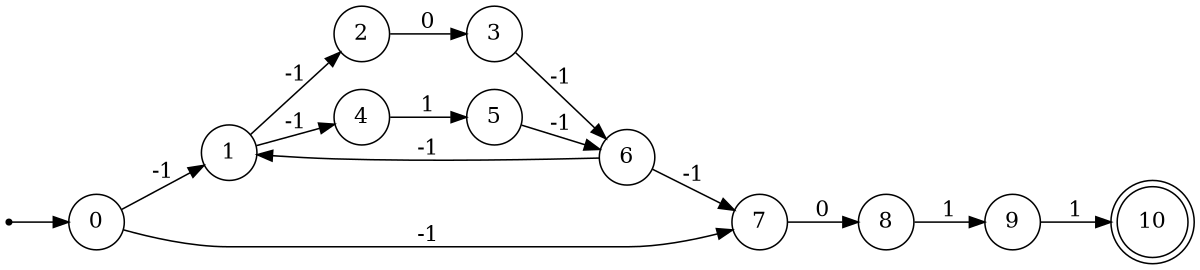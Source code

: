 digraph {
rankdir = LR;
size = "8,5"
node [shape = doublecircle];10;
node [shape = point];i;
node [shape = circle];
i->0;
0->1[	label = -1];
1->2[	label = -1];
1->4[	label = -1];
2->3[	label = 0];
4->5[	label = 1];
3->6[	label = -1];
5->6[	label = -1];
6->7[	label = -1];
6->1[	label = -1];
0->7[	label = -1];
7->8[	label = 0];
8->9[	label = 1];
9->10[	label = 1];
}